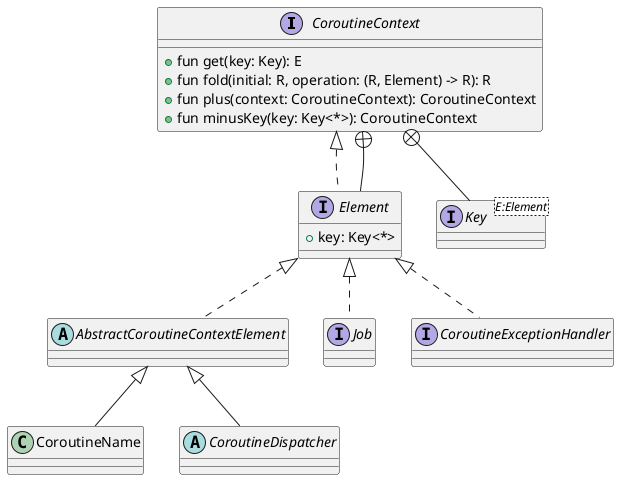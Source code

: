 @startuml
'https://plantuml.com/class-diagram

interface CoroutineContext {
    + fun get(key: Key): E
    + fun fold(initial: R, operation: (R, Element) -> R): R
    + fun plus(context: CoroutineContext): CoroutineContext
    + fun minusKey(key: Key<*>): CoroutineContext
}
abstract class AbstractCoroutineContextElement
interface Element {
+ key: Key<*>
}
interface Key<E:Element>
CoroutineContext <|.. Element
Element <|.. AbstractCoroutineContextElement

interface Job
class CoroutineName
abstract class CoroutineDispatcher
interface CoroutineExceptionHandler

Element <|.. Job
Element <|.. CoroutineExceptionHandler
AbstractCoroutineContextElement <|-- CoroutineDispatcher
AbstractCoroutineContextElement <|-- CoroutineName
CoroutineContext +-- Element
CoroutineContext +-- Key
@enduml
